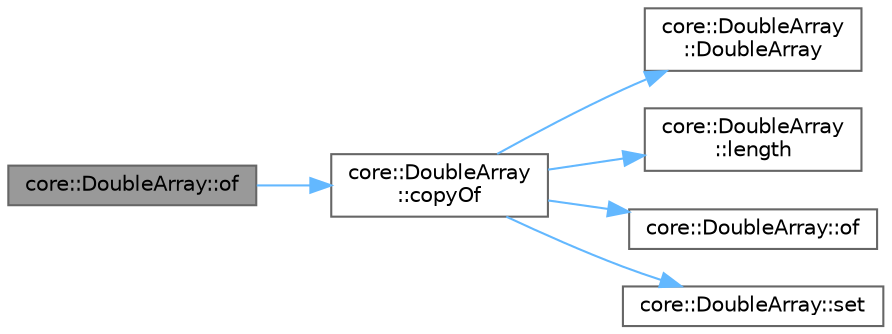 digraph "core::DoubleArray::of"
{
 // INTERACTIVE_SVG=YES
 // LATEX_PDF_SIZE
  bgcolor="transparent";
  edge [fontname=Helvetica,fontsize=10,labelfontname=Helvetica,labelfontsize=10];
  node [fontname=Helvetica,fontsize=10,shape=box,height=0.2,width=0.4];
  rankdir="LR";
  Node1 [id="Node000001",label="core::DoubleArray::of",height=0.2,width=0.4,color="gray40", fillcolor="grey60", style="filled", fontcolor="black",tooltip="Obtain newly created DoubleArray instance with given doubles values or code points."];
  Node1 -> Node2 [id="edge1_Node000001_Node000002",color="steelblue1",style="solid",tooltip=" "];
  Node2 [id="Node000002",label="core::DoubleArray\l::copyOf",height=0.2,width=0.4,color="grey40", fillcolor="white", style="filled",URL="$df/dcd/a00127.html#a0e174d290855e8da15a3cf24afd19c11",tooltip="Obtain newly created DoubleArray instance with primitive double array, such as int8_t[],..."];
  Node2 -> Node3 [id="edge2_Node000002_Node000003",color="steelblue1",style="solid",tooltip=" "];
  Node3 [id="Node000003",label="core::DoubleArray\l::DoubleArray",height=0.2,width=0.4,color="grey40", fillcolor="white", style="filled",URL="$df/dcd/a00127.html#a2970f7b43ec2bacb25ed74808a13401a",tooltip="Construct new DoubleArray instance able to contains the given number of values."];
  Node2 -> Node4 [id="edge3_Node000002_Node000004",color="steelblue1",style="solid",tooltip=" "];
  Node4 [id="Node000004",label="core::DoubleArray\l::length",height=0.2,width=0.4,color="grey40", fillcolor="white", style="filled",URL="$df/dcd/a00127.html#aa12eedf68ccfdd940d678f447355b9cf",tooltip="Return the number of values on this array."];
  Node2 -> Node5 [id="edge4_Node000002_Node000005",color="steelblue1",style="solid",tooltip=" "];
  Node5 [id="Node000005",label="core::DoubleArray::of",height=0.2,width=0.4,color="grey40", fillcolor="white", style="filled",URL="$df/dcd/a00127.html#af0a3a4d574ed73f7c9edfb815d572890",tooltip="Obtains newly created empty array."];
  Node2 -> Node6 [id="edge5_Node000002_Node000006",color="steelblue1",style="solid",tooltip=" "];
  Node6 [id="Node000006",label="core::DoubleArray::set",height=0.2,width=0.4,color="grey40", fillcolor="white", style="filled",URL="$df/dcd/a00127.html#a097b724e3df077d8f76fa3663e1e3f2d",tooltip="Set value of element at specified index with specified new value."];
}
